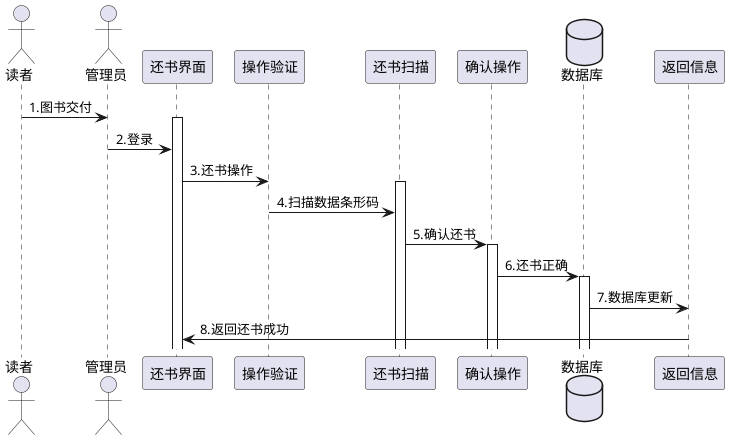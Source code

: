 @startuml
actor 读者
actor 管理员
participant "还书界面" as A
participant "操作验证" as B
participant "还书扫描" as C
participant "确认操作" as D
database 数据库 as E
participant "返回信息" as F
读者 -> 管理员 :1.图书交付
activate A
管理员 -> A :2.登录
A -> B:3.还书操作
activate C
B -> C :4.扫描数据条形码
C -> D :5.确认还书
activate D
D -> E :6.还书正确
activate E
E -> F :7.数据库更新
F -> A :8.返回还书成功
@enduml